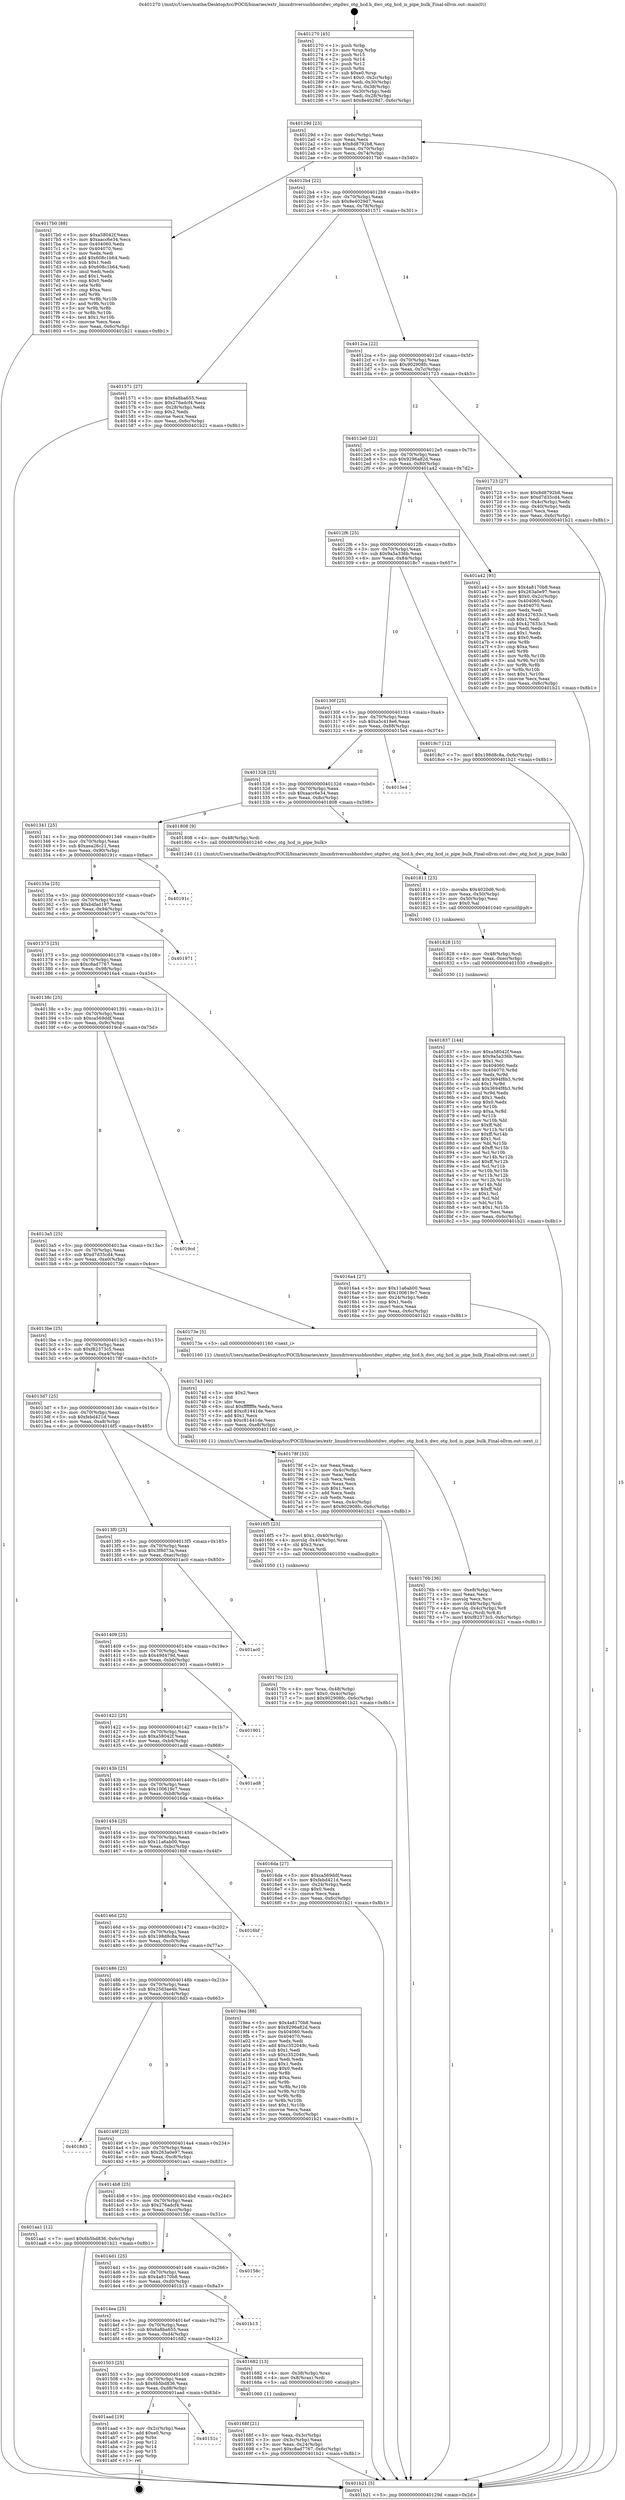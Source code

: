 digraph "0x401270" {
  label = "0x401270 (/mnt/c/Users/mathe/Desktop/tcc/POCII/binaries/extr_linuxdriversusbhostdwc_otgdwc_otg_hcd.h_dwc_otg_hcd_is_pipe_bulk_Final-ollvm.out::main(0))"
  labelloc = "t"
  node[shape=record]

  Entry [label="",width=0.3,height=0.3,shape=circle,fillcolor=black,style=filled]
  "0x40129d" [label="{
     0x40129d [23]\l
     | [instrs]\l
     &nbsp;&nbsp;0x40129d \<+3\>: mov -0x6c(%rbp),%eax\l
     &nbsp;&nbsp;0x4012a0 \<+2\>: mov %eax,%ecx\l
     &nbsp;&nbsp;0x4012a2 \<+6\>: sub $0x8d8792b8,%ecx\l
     &nbsp;&nbsp;0x4012a8 \<+3\>: mov %eax,-0x70(%rbp)\l
     &nbsp;&nbsp;0x4012ab \<+3\>: mov %ecx,-0x74(%rbp)\l
     &nbsp;&nbsp;0x4012ae \<+6\>: je 00000000004017b0 \<main+0x540\>\l
  }"]
  "0x4017b0" [label="{
     0x4017b0 [88]\l
     | [instrs]\l
     &nbsp;&nbsp;0x4017b0 \<+5\>: mov $0xa58042f,%eax\l
     &nbsp;&nbsp;0x4017b5 \<+5\>: mov $0xaacc6e34,%ecx\l
     &nbsp;&nbsp;0x4017ba \<+7\>: mov 0x404060,%edx\l
     &nbsp;&nbsp;0x4017c1 \<+7\>: mov 0x404070,%esi\l
     &nbsp;&nbsp;0x4017c8 \<+2\>: mov %edx,%edi\l
     &nbsp;&nbsp;0x4017ca \<+6\>: add $0x608c1b64,%edi\l
     &nbsp;&nbsp;0x4017d0 \<+3\>: sub $0x1,%edi\l
     &nbsp;&nbsp;0x4017d3 \<+6\>: sub $0x608c1b64,%edi\l
     &nbsp;&nbsp;0x4017d9 \<+3\>: imul %edi,%edx\l
     &nbsp;&nbsp;0x4017dc \<+3\>: and $0x1,%edx\l
     &nbsp;&nbsp;0x4017df \<+3\>: cmp $0x0,%edx\l
     &nbsp;&nbsp;0x4017e2 \<+4\>: sete %r8b\l
     &nbsp;&nbsp;0x4017e6 \<+3\>: cmp $0xa,%esi\l
     &nbsp;&nbsp;0x4017e9 \<+4\>: setl %r9b\l
     &nbsp;&nbsp;0x4017ed \<+3\>: mov %r8b,%r10b\l
     &nbsp;&nbsp;0x4017f0 \<+3\>: and %r9b,%r10b\l
     &nbsp;&nbsp;0x4017f3 \<+3\>: xor %r9b,%r8b\l
     &nbsp;&nbsp;0x4017f6 \<+3\>: or %r8b,%r10b\l
     &nbsp;&nbsp;0x4017f9 \<+4\>: test $0x1,%r10b\l
     &nbsp;&nbsp;0x4017fd \<+3\>: cmovne %ecx,%eax\l
     &nbsp;&nbsp;0x401800 \<+3\>: mov %eax,-0x6c(%rbp)\l
     &nbsp;&nbsp;0x401803 \<+5\>: jmp 0000000000401b21 \<main+0x8b1\>\l
  }"]
  "0x4012b4" [label="{
     0x4012b4 [22]\l
     | [instrs]\l
     &nbsp;&nbsp;0x4012b4 \<+5\>: jmp 00000000004012b9 \<main+0x49\>\l
     &nbsp;&nbsp;0x4012b9 \<+3\>: mov -0x70(%rbp),%eax\l
     &nbsp;&nbsp;0x4012bc \<+5\>: sub $0x8e4029d7,%eax\l
     &nbsp;&nbsp;0x4012c1 \<+3\>: mov %eax,-0x78(%rbp)\l
     &nbsp;&nbsp;0x4012c4 \<+6\>: je 0000000000401571 \<main+0x301\>\l
  }"]
  Exit [label="",width=0.3,height=0.3,shape=circle,fillcolor=black,style=filled,peripheries=2]
  "0x401571" [label="{
     0x401571 [27]\l
     | [instrs]\l
     &nbsp;&nbsp;0x401571 \<+5\>: mov $0x6a8ba655,%eax\l
     &nbsp;&nbsp;0x401576 \<+5\>: mov $0x276adcf4,%ecx\l
     &nbsp;&nbsp;0x40157b \<+3\>: mov -0x28(%rbp),%edx\l
     &nbsp;&nbsp;0x40157e \<+3\>: cmp $0x2,%edx\l
     &nbsp;&nbsp;0x401581 \<+3\>: cmovne %ecx,%eax\l
     &nbsp;&nbsp;0x401584 \<+3\>: mov %eax,-0x6c(%rbp)\l
     &nbsp;&nbsp;0x401587 \<+5\>: jmp 0000000000401b21 \<main+0x8b1\>\l
  }"]
  "0x4012ca" [label="{
     0x4012ca [22]\l
     | [instrs]\l
     &nbsp;&nbsp;0x4012ca \<+5\>: jmp 00000000004012cf \<main+0x5f\>\l
     &nbsp;&nbsp;0x4012cf \<+3\>: mov -0x70(%rbp),%eax\l
     &nbsp;&nbsp;0x4012d2 \<+5\>: sub $0x902908fc,%eax\l
     &nbsp;&nbsp;0x4012d7 \<+3\>: mov %eax,-0x7c(%rbp)\l
     &nbsp;&nbsp;0x4012da \<+6\>: je 0000000000401723 \<main+0x4b3\>\l
  }"]
  "0x401b21" [label="{
     0x401b21 [5]\l
     | [instrs]\l
     &nbsp;&nbsp;0x401b21 \<+5\>: jmp 000000000040129d \<main+0x2d\>\l
  }"]
  "0x401270" [label="{
     0x401270 [45]\l
     | [instrs]\l
     &nbsp;&nbsp;0x401270 \<+1\>: push %rbp\l
     &nbsp;&nbsp;0x401271 \<+3\>: mov %rsp,%rbp\l
     &nbsp;&nbsp;0x401274 \<+2\>: push %r15\l
     &nbsp;&nbsp;0x401276 \<+2\>: push %r14\l
     &nbsp;&nbsp;0x401278 \<+2\>: push %r12\l
     &nbsp;&nbsp;0x40127a \<+1\>: push %rbx\l
     &nbsp;&nbsp;0x40127b \<+7\>: sub $0xe0,%rsp\l
     &nbsp;&nbsp;0x401282 \<+7\>: movl $0x0,-0x2c(%rbp)\l
     &nbsp;&nbsp;0x401289 \<+3\>: mov %edi,-0x30(%rbp)\l
     &nbsp;&nbsp;0x40128c \<+4\>: mov %rsi,-0x38(%rbp)\l
     &nbsp;&nbsp;0x401290 \<+3\>: mov -0x30(%rbp),%edi\l
     &nbsp;&nbsp;0x401293 \<+3\>: mov %edi,-0x28(%rbp)\l
     &nbsp;&nbsp;0x401296 \<+7\>: movl $0x8e4029d7,-0x6c(%rbp)\l
  }"]
  "0x40151c" [label="{
     0x40151c\l
  }", style=dashed]
  "0x401723" [label="{
     0x401723 [27]\l
     | [instrs]\l
     &nbsp;&nbsp;0x401723 \<+5\>: mov $0x8d8792b8,%eax\l
     &nbsp;&nbsp;0x401728 \<+5\>: mov $0xd7d35cd4,%ecx\l
     &nbsp;&nbsp;0x40172d \<+3\>: mov -0x4c(%rbp),%edx\l
     &nbsp;&nbsp;0x401730 \<+3\>: cmp -0x40(%rbp),%edx\l
     &nbsp;&nbsp;0x401733 \<+3\>: cmovl %ecx,%eax\l
     &nbsp;&nbsp;0x401736 \<+3\>: mov %eax,-0x6c(%rbp)\l
     &nbsp;&nbsp;0x401739 \<+5\>: jmp 0000000000401b21 \<main+0x8b1\>\l
  }"]
  "0x4012e0" [label="{
     0x4012e0 [22]\l
     | [instrs]\l
     &nbsp;&nbsp;0x4012e0 \<+5\>: jmp 00000000004012e5 \<main+0x75\>\l
     &nbsp;&nbsp;0x4012e5 \<+3\>: mov -0x70(%rbp),%eax\l
     &nbsp;&nbsp;0x4012e8 \<+5\>: sub $0x9296a82d,%eax\l
     &nbsp;&nbsp;0x4012ed \<+3\>: mov %eax,-0x80(%rbp)\l
     &nbsp;&nbsp;0x4012f0 \<+6\>: je 0000000000401a42 \<main+0x7d2\>\l
  }"]
  "0x401aad" [label="{
     0x401aad [19]\l
     | [instrs]\l
     &nbsp;&nbsp;0x401aad \<+3\>: mov -0x2c(%rbp),%eax\l
     &nbsp;&nbsp;0x401ab0 \<+7\>: add $0xe0,%rsp\l
     &nbsp;&nbsp;0x401ab7 \<+1\>: pop %rbx\l
     &nbsp;&nbsp;0x401ab8 \<+2\>: pop %r12\l
     &nbsp;&nbsp;0x401aba \<+2\>: pop %r14\l
     &nbsp;&nbsp;0x401abc \<+2\>: pop %r15\l
     &nbsp;&nbsp;0x401abe \<+1\>: pop %rbp\l
     &nbsp;&nbsp;0x401abf \<+1\>: ret\l
  }"]
  "0x401a42" [label="{
     0x401a42 [95]\l
     | [instrs]\l
     &nbsp;&nbsp;0x401a42 \<+5\>: mov $0x4a8170b8,%eax\l
     &nbsp;&nbsp;0x401a47 \<+5\>: mov $0x263a0e97,%ecx\l
     &nbsp;&nbsp;0x401a4c \<+7\>: movl $0x0,-0x2c(%rbp)\l
     &nbsp;&nbsp;0x401a53 \<+7\>: mov 0x404060,%edx\l
     &nbsp;&nbsp;0x401a5a \<+7\>: mov 0x404070,%esi\l
     &nbsp;&nbsp;0x401a61 \<+2\>: mov %edx,%edi\l
     &nbsp;&nbsp;0x401a63 \<+6\>: add $0x427633c3,%edi\l
     &nbsp;&nbsp;0x401a69 \<+3\>: sub $0x1,%edi\l
     &nbsp;&nbsp;0x401a6c \<+6\>: sub $0x427633c3,%edi\l
     &nbsp;&nbsp;0x401a72 \<+3\>: imul %edi,%edx\l
     &nbsp;&nbsp;0x401a75 \<+3\>: and $0x1,%edx\l
     &nbsp;&nbsp;0x401a78 \<+3\>: cmp $0x0,%edx\l
     &nbsp;&nbsp;0x401a7b \<+4\>: sete %r8b\l
     &nbsp;&nbsp;0x401a7f \<+3\>: cmp $0xa,%esi\l
     &nbsp;&nbsp;0x401a82 \<+4\>: setl %r9b\l
     &nbsp;&nbsp;0x401a86 \<+3\>: mov %r8b,%r10b\l
     &nbsp;&nbsp;0x401a89 \<+3\>: and %r9b,%r10b\l
     &nbsp;&nbsp;0x401a8c \<+3\>: xor %r9b,%r8b\l
     &nbsp;&nbsp;0x401a8f \<+3\>: or %r8b,%r10b\l
     &nbsp;&nbsp;0x401a92 \<+4\>: test $0x1,%r10b\l
     &nbsp;&nbsp;0x401a96 \<+3\>: cmovne %ecx,%eax\l
     &nbsp;&nbsp;0x401a99 \<+3\>: mov %eax,-0x6c(%rbp)\l
     &nbsp;&nbsp;0x401a9c \<+5\>: jmp 0000000000401b21 \<main+0x8b1\>\l
  }"]
  "0x4012f6" [label="{
     0x4012f6 [25]\l
     | [instrs]\l
     &nbsp;&nbsp;0x4012f6 \<+5\>: jmp 00000000004012fb \<main+0x8b\>\l
     &nbsp;&nbsp;0x4012fb \<+3\>: mov -0x70(%rbp),%eax\l
     &nbsp;&nbsp;0x4012fe \<+5\>: sub $0x9a5a336b,%eax\l
     &nbsp;&nbsp;0x401303 \<+6\>: mov %eax,-0x84(%rbp)\l
     &nbsp;&nbsp;0x401309 \<+6\>: je 00000000004018c7 \<main+0x657\>\l
  }"]
  "0x401837" [label="{
     0x401837 [144]\l
     | [instrs]\l
     &nbsp;&nbsp;0x401837 \<+5\>: mov $0xa58042f,%eax\l
     &nbsp;&nbsp;0x40183c \<+5\>: mov $0x9a5a336b,%esi\l
     &nbsp;&nbsp;0x401841 \<+2\>: mov $0x1,%cl\l
     &nbsp;&nbsp;0x401843 \<+7\>: mov 0x404060,%edx\l
     &nbsp;&nbsp;0x40184a \<+8\>: mov 0x404070,%r8d\l
     &nbsp;&nbsp;0x401852 \<+3\>: mov %edx,%r9d\l
     &nbsp;&nbsp;0x401855 \<+7\>: add $0x3694f8b3,%r9d\l
     &nbsp;&nbsp;0x40185c \<+4\>: sub $0x1,%r9d\l
     &nbsp;&nbsp;0x401860 \<+7\>: sub $0x3694f8b3,%r9d\l
     &nbsp;&nbsp;0x401867 \<+4\>: imul %r9d,%edx\l
     &nbsp;&nbsp;0x40186b \<+3\>: and $0x1,%edx\l
     &nbsp;&nbsp;0x40186e \<+3\>: cmp $0x0,%edx\l
     &nbsp;&nbsp;0x401871 \<+4\>: sete %r10b\l
     &nbsp;&nbsp;0x401875 \<+4\>: cmp $0xa,%r8d\l
     &nbsp;&nbsp;0x401879 \<+4\>: setl %r11b\l
     &nbsp;&nbsp;0x40187d \<+3\>: mov %r10b,%bl\l
     &nbsp;&nbsp;0x401880 \<+3\>: xor $0xff,%bl\l
     &nbsp;&nbsp;0x401883 \<+3\>: mov %r11b,%r14b\l
     &nbsp;&nbsp;0x401886 \<+4\>: xor $0xff,%r14b\l
     &nbsp;&nbsp;0x40188a \<+3\>: xor $0x1,%cl\l
     &nbsp;&nbsp;0x40188d \<+3\>: mov %bl,%r15b\l
     &nbsp;&nbsp;0x401890 \<+4\>: and $0xff,%r15b\l
     &nbsp;&nbsp;0x401894 \<+3\>: and %cl,%r10b\l
     &nbsp;&nbsp;0x401897 \<+3\>: mov %r14b,%r12b\l
     &nbsp;&nbsp;0x40189a \<+4\>: and $0xff,%r12b\l
     &nbsp;&nbsp;0x40189e \<+3\>: and %cl,%r11b\l
     &nbsp;&nbsp;0x4018a1 \<+3\>: or %r10b,%r15b\l
     &nbsp;&nbsp;0x4018a4 \<+3\>: or %r11b,%r12b\l
     &nbsp;&nbsp;0x4018a7 \<+3\>: xor %r12b,%r15b\l
     &nbsp;&nbsp;0x4018aa \<+3\>: or %r14b,%bl\l
     &nbsp;&nbsp;0x4018ad \<+3\>: xor $0xff,%bl\l
     &nbsp;&nbsp;0x4018b0 \<+3\>: or $0x1,%cl\l
     &nbsp;&nbsp;0x4018b3 \<+2\>: and %cl,%bl\l
     &nbsp;&nbsp;0x4018b5 \<+3\>: or %bl,%r15b\l
     &nbsp;&nbsp;0x4018b8 \<+4\>: test $0x1,%r15b\l
     &nbsp;&nbsp;0x4018bc \<+3\>: cmovne %esi,%eax\l
     &nbsp;&nbsp;0x4018bf \<+3\>: mov %eax,-0x6c(%rbp)\l
     &nbsp;&nbsp;0x4018c2 \<+5\>: jmp 0000000000401b21 \<main+0x8b1\>\l
  }"]
  "0x4018c7" [label="{
     0x4018c7 [12]\l
     | [instrs]\l
     &nbsp;&nbsp;0x4018c7 \<+7\>: movl $0x198d8c8a,-0x6c(%rbp)\l
     &nbsp;&nbsp;0x4018ce \<+5\>: jmp 0000000000401b21 \<main+0x8b1\>\l
  }"]
  "0x40130f" [label="{
     0x40130f [25]\l
     | [instrs]\l
     &nbsp;&nbsp;0x40130f \<+5\>: jmp 0000000000401314 \<main+0xa4\>\l
     &nbsp;&nbsp;0x401314 \<+3\>: mov -0x70(%rbp),%eax\l
     &nbsp;&nbsp;0x401317 \<+5\>: sub $0xa5c418e6,%eax\l
     &nbsp;&nbsp;0x40131c \<+6\>: mov %eax,-0x88(%rbp)\l
     &nbsp;&nbsp;0x401322 \<+6\>: je 00000000004015e4 \<main+0x374\>\l
  }"]
  "0x401828" [label="{
     0x401828 [15]\l
     | [instrs]\l
     &nbsp;&nbsp;0x401828 \<+4\>: mov -0x48(%rbp),%rdi\l
     &nbsp;&nbsp;0x40182c \<+6\>: mov %eax,-0xec(%rbp)\l
     &nbsp;&nbsp;0x401832 \<+5\>: call 0000000000401030 \<free@plt\>\l
     | [calls]\l
     &nbsp;&nbsp;0x401030 \{1\} (unknown)\l
  }"]
  "0x4015e4" [label="{
     0x4015e4\l
  }", style=dashed]
  "0x401328" [label="{
     0x401328 [25]\l
     | [instrs]\l
     &nbsp;&nbsp;0x401328 \<+5\>: jmp 000000000040132d \<main+0xbd\>\l
     &nbsp;&nbsp;0x40132d \<+3\>: mov -0x70(%rbp),%eax\l
     &nbsp;&nbsp;0x401330 \<+5\>: sub $0xaacc6e34,%eax\l
     &nbsp;&nbsp;0x401335 \<+6\>: mov %eax,-0x8c(%rbp)\l
     &nbsp;&nbsp;0x40133b \<+6\>: je 0000000000401808 \<main+0x598\>\l
  }"]
  "0x401811" [label="{
     0x401811 [23]\l
     | [instrs]\l
     &nbsp;&nbsp;0x401811 \<+10\>: movabs $0x4020d6,%rdi\l
     &nbsp;&nbsp;0x40181b \<+3\>: mov %eax,-0x50(%rbp)\l
     &nbsp;&nbsp;0x40181e \<+3\>: mov -0x50(%rbp),%esi\l
     &nbsp;&nbsp;0x401821 \<+2\>: mov $0x0,%al\l
     &nbsp;&nbsp;0x401823 \<+5\>: call 0000000000401040 \<printf@plt\>\l
     | [calls]\l
     &nbsp;&nbsp;0x401040 \{1\} (unknown)\l
  }"]
  "0x401808" [label="{
     0x401808 [9]\l
     | [instrs]\l
     &nbsp;&nbsp;0x401808 \<+4\>: mov -0x48(%rbp),%rdi\l
     &nbsp;&nbsp;0x40180c \<+5\>: call 0000000000401240 \<dwc_otg_hcd_is_pipe_bulk\>\l
     | [calls]\l
     &nbsp;&nbsp;0x401240 \{1\} (/mnt/c/Users/mathe/Desktop/tcc/POCII/binaries/extr_linuxdriversusbhostdwc_otgdwc_otg_hcd.h_dwc_otg_hcd_is_pipe_bulk_Final-ollvm.out::dwc_otg_hcd_is_pipe_bulk)\l
  }"]
  "0x401341" [label="{
     0x401341 [25]\l
     | [instrs]\l
     &nbsp;&nbsp;0x401341 \<+5\>: jmp 0000000000401346 \<main+0xd6\>\l
     &nbsp;&nbsp;0x401346 \<+3\>: mov -0x70(%rbp),%eax\l
     &nbsp;&nbsp;0x401349 \<+5\>: sub $0xaea26c21,%eax\l
     &nbsp;&nbsp;0x40134e \<+6\>: mov %eax,-0x90(%rbp)\l
     &nbsp;&nbsp;0x401354 \<+6\>: je 000000000040191c \<main+0x6ac\>\l
  }"]
  "0x40176b" [label="{
     0x40176b [36]\l
     | [instrs]\l
     &nbsp;&nbsp;0x40176b \<+6\>: mov -0xe8(%rbp),%ecx\l
     &nbsp;&nbsp;0x401771 \<+3\>: imul %eax,%ecx\l
     &nbsp;&nbsp;0x401774 \<+3\>: movslq %ecx,%rsi\l
     &nbsp;&nbsp;0x401777 \<+4\>: mov -0x48(%rbp),%rdi\l
     &nbsp;&nbsp;0x40177b \<+4\>: movslq -0x4c(%rbp),%r8\l
     &nbsp;&nbsp;0x40177f \<+4\>: mov %rsi,(%rdi,%r8,8)\l
     &nbsp;&nbsp;0x401783 \<+7\>: movl $0xf82373c5,-0x6c(%rbp)\l
     &nbsp;&nbsp;0x40178a \<+5\>: jmp 0000000000401b21 \<main+0x8b1\>\l
  }"]
  "0x40191c" [label="{
     0x40191c\l
  }", style=dashed]
  "0x40135a" [label="{
     0x40135a [25]\l
     | [instrs]\l
     &nbsp;&nbsp;0x40135a \<+5\>: jmp 000000000040135f \<main+0xef\>\l
     &nbsp;&nbsp;0x40135f \<+3\>: mov -0x70(%rbp),%eax\l
     &nbsp;&nbsp;0x401362 \<+5\>: sub $0xb4fad197,%eax\l
     &nbsp;&nbsp;0x401367 \<+6\>: mov %eax,-0x94(%rbp)\l
     &nbsp;&nbsp;0x40136d \<+6\>: je 0000000000401971 \<main+0x701\>\l
  }"]
  "0x401743" [label="{
     0x401743 [40]\l
     | [instrs]\l
     &nbsp;&nbsp;0x401743 \<+5\>: mov $0x2,%ecx\l
     &nbsp;&nbsp;0x401748 \<+1\>: cltd\l
     &nbsp;&nbsp;0x401749 \<+2\>: idiv %ecx\l
     &nbsp;&nbsp;0x40174b \<+6\>: imul $0xfffffffe,%edx,%ecx\l
     &nbsp;&nbsp;0x401751 \<+6\>: add $0xc81441de,%ecx\l
     &nbsp;&nbsp;0x401757 \<+3\>: add $0x1,%ecx\l
     &nbsp;&nbsp;0x40175a \<+6\>: sub $0xc81441de,%ecx\l
     &nbsp;&nbsp;0x401760 \<+6\>: mov %ecx,-0xe8(%rbp)\l
     &nbsp;&nbsp;0x401766 \<+5\>: call 0000000000401160 \<next_i\>\l
     | [calls]\l
     &nbsp;&nbsp;0x401160 \{1\} (/mnt/c/Users/mathe/Desktop/tcc/POCII/binaries/extr_linuxdriversusbhostdwc_otgdwc_otg_hcd.h_dwc_otg_hcd_is_pipe_bulk_Final-ollvm.out::next_i)\l
  }"]
  "0x401971" [label="{
     0x401971\l
  }", style=dashed]
  "0x401373" [label="{
     0x401373 [25]\l
     | [instrs]\l
     &nbsp;&nbsp;0x401373 \<+5\>: jmp 0000000000401378 \<main+0x108\>\l
     &nbsp;&nbsp;0x401378 \<+3\>: mov -0x70(%rbp),%eax\l
     &nbsp;&nbsp;0x40137b \<+5\>: sub $0xc8ad7767,%eax\l
     &nbsp;&nbsp;0x401380 \<+6\>: mov %eax,-0x98(%rbp)\l
     &nbsp;&nbsp;0x401386 \<+6\>: je 00000000004016a4 \<main+0x434\>\l
  }"]
  "0x40170c" [label="{
     0x40170c [23]\l
     | [instrs]\l
     &nbsp;&nbsp;0x40170c \<+4\>: mov %rax,-0x48(%rbp)\l
     &nbsp;&nbsp;0x401710 \<+7\>: movl $0x0,-0x4c(%rbp)\l
     &nbsp;&nbsp;0x401717 \<+7\>: movl $0x902908fc,-0x6c(%rbp)\l
     &nbsp;&nbsp;0x40171e \<+5\>: jmp 0000000000401b21 \<main+0x8b1\>\l
  }"]
  "0x4016a4" [label="{
     0x4016a4 [27]\l
     | [instrs]\l
     &nbsp;&nbsp;0x4016a4 \<+5\>: mov $0x11a6ab00,%eax\l
     &nbsp;&nbsp;0x4016a9 \<+5\>: mov $0x100619c7,%ecx\l
     &nbsp;&nbsp;0x4016ae \<+3\>: mov -0x24(%rbp),%edx\l
     &nbsp;&nbsp;0x4016b1 \<+3\>: cmp $0x1,%edx\l
     &nbsp;&nbsp;0x4016b4 \<+3\>: cmovl %ecx,%eax\l
     &nbsp;&nbsp;0x4016b7 \<+3\>: mov %eax,-0x6c(%rbp)\l
     &nbsp;&nbsp;0x4016ba \<+5\>: jmp 0000000000401b21 \<main+0x8b1\>\l
  }"]
  "0x40138c" [label="{
     0x40138c [25]\l
     | [instrs]\l
     &nbsp;&nbsp;0x40138c \<+5\>: jmp 0000000000401391 \<main+0x121\>\l
     &nbsp;&nbsp;0x401391 \<+3\>: mov -0x70(%rbp),%eax\l
     &nbsp;&nbsp;0x401394 \<+5\>: sub $0xca569ddf,%eax\l
     &nbsp;&nbsp;0x401399 \<+6\>: mov %eax,-0x9c(%rbp)\l
     &nbsp;&nbsp;0x40139f \<+6\>: je 00000000004019cd \<main+0x75d\>\l
  }"]
  "0x40168f" [label="{
     0x40168f [21]\l
     | [instrs]\l
     &nbsp;&nbsp;0x40168f \<+3\>: mov %eax,-0x3c(%rbp)\l
     &nbsp;&nbsp;0x401692 \<+3\>: mov -0x3c(%rbp),%eax\l
     &nbsp;&nbsp;0x401695 \<+3\>: mov %eax,-0x24(%rbp)\l
     &nbsp;&nbsp;0x401698 \<+7\>: movl $0xc8ad7767,-0x6c(%rbp)\l
     &nbsp;&nbsp;0x40169f \<+5\>: jmp 0000000000401b21 \<main+0x8b1\>\l
  }"]
  "0x4019cd" [label="{
     0x4019cd\l
  }", style=dashed]
  "0x4013a5" [label="{
     0x4013a5 [25]\l
     | [instrs]\l
     &nbsp;&nbsp;0x4013a5 \<+5\>: jmp 00000000004013aa \<main+0x13a\>\l
     &nbsp;&nbsp;0x4013aa \<+3\>: mov -0x70(%rbp),%eax\l
     &nbsp;&nbsp;0x4013ad \<+5\>: sub $0xd7d35cd4,%eax\l
     &nbsp;&nbsp;0x4013b2 \<+6\>: mov %eax,-0xa0(%rbp)\l
     &nbsp;&nbsp;0x4013b8 \<+6\>: je 000000000040173e \<main+0x4ce\>\l
  }"]
  "0x401503" [label="{
     0x401503 [25]\l
     | [instrs]\l
     &nbsp;&nbsp;0x401503 \<+5\>: jmp 0000000000401508 \<main+0x298\>\l
     &nbsp;&nbsp;0x401508 \<+3\>: mov -0x70(%rbp),%eax\l
     &nbsp;&nbsp;0x40150b \<+5\>: sub $0x6b5bd836,%eax\l
     &nbsp;&nbsp;0x401510 \<+6\>: mov %eax,-0xd8(%rbp)\l
     &nbsp;&nbsp;0x401516 \<+6\>: je 0000000000401aad \<main+0x83d\>\l
  }"]
  "0x40173e" [label="{
     0x40173e [5]\l
     | [instrs]\l
     &nbsp;&nbsp;0x40173e \<+5\>: call 0000000000401160 \<next_i\>\l
     | [calls]\l
     &nbsp;&nbsp;0x401160 \{1\} (/mnt/c/Users/mathe/Desktop/tcc/POCII/binaries/extr_linuxdriversusbhostdwc_otgdwc_otg_hcd.h_dwc_otg_hcd_is_pipe_bulk_Final-ollvm.out::next_i)\l
  }"]
  "0x4013be" [label="{
     0x4013be [25]\l
     | [instrs]\l
     &nbsp;&nbsp;0x4013be \<+5\>: jmp 00000000004013c3 \<main+0x153\>\l
     &nbsp;&nbsp;0x4013c3 \<+3\>: mov -0x70(%rbp),%eax\l
     &nbsp;&nbsp;0x4013c6 \<+5\>: sub $0xf82373c5,%eax\l
     &nbsp;&nbsp;0x4013cb \<+6\>: mov %eax,-0xa4(%rbp)\l
     &nbsp;&nbsp;0x4013d1 \<+6\>: je 000000000040178f \<main+0x51f\>\l
  }"]
  "0x401682" [label="{
     0x401682 [13]\l
     | [instrs]\l
     &nbsp;&nbsp;0x401682 \<+4\>: mov -0x38(%rbp),%rax\l
     &nbsp;&nbsp;0x401686 \<+4\>: mov 0x8(%rax),%rdi\l
     &nbsp;&nbsp;0x40168a \<+5\>: call 0000000000401060 \<atoi@plt\>\l
     | [calls]\l
     &nbsp;&nbsp;0x401060 \{1\} (unknown)\l
  }"]
  "0x40178f" [label="{
     0x40178f [33]\l
     | [instrs]\l
     &nbsp;&nbsp;0x40178f \<+2\>: xor %eax,%eax\l
     &nbsp;&nbsp;0x401791 \<+3\>: mov -0x4c(%rbp),%ecx\l
     &nbsp;&nbsp;0x401794 \<+2\>: mov %eax,%edx\l
     &nbsp;&nbsp;0x401796 \<+2\>: sub %ecx,%edx\l
     &nbsp;&nbsp;0x401798 \<+2\>: mov %eax,%ecx\l
     &nbsp;&nbsp;0x40179a \<+3\>: sub $0x1,%ecx\l
     &nbsp;&nbsp;0x40179d \<+2\>: add %ecx,%edx\l
     &nbsp;&nbsp;0x40179f \<+2\>: sub %edx,%eax\l
     &nbsp;&nbsp;0x4017a1 \<+3\>: mov %eax,-0x4c(%rbp)\l
     &nbsp;&nbsp;0x4017a4 \<+7\>: movl $0x902908fc,-0x6c(%rbp)\l
     &nbsp;&nbsp;0x4017ab \<+5\>: jmp 0000000000401b21 \<main+0x8b1\>\l
  }"]
  "0x4013d7" [label="{
     0x4013d7 [25]\l
     | [instrs]\l
     &nbsp;&nbsp;0x4013d7 \<+5\>: jmp 00000000004013dc \<main+0x16c\>\l
     &nbsp;&nbsp;0x4013dc \<+3\>: mov -0x70(%rbp),%eax\l
     &nbsp;&nbsp;0x4013df \<+5\>: sub $0xfebd421d,%eax\l
     &nbsp;&nbsp;0x4013e4 \<+6\>: mov %eax,-0xa8(%rbp)\l
     &nbsp;&nbsp;0x4013ea \<+6\>: je 00000000004016f5 \<main+0x485\>\l
  }"]
  "0x4014ea" [label="{
     0x4014ea [25]\l
     | [instrs]\l
     &nbsp;&nbsp;0x4014ea \<+5\>: jmp 00000000004014ef \<main+0x27f\>\l
     &nbsp;&nbsp;0x4014ef \<+3\>: mov -0x70(%rbp),%eax\l
     &nbsp;&nbsp;0x4014f2 \<+5\>: sub $0x6a8ba655,%eax\l
     &nbsp;&nbsp;0x4014f7 \<+6\>: mov %eax,-0xd4(%rbp)\l
     &nbsp;&nbsp;0x4014fd \<+6\>: je 0000000000401682 \<main+0x412\>\l
  }"]
  "0x4016f5" [label="{
     0x4016f5 [23]\l
     | [instrs]\l
     &nbsp;&nbsp;0x4016f5 \<+7\>: movl $0x1,-0x40(%rbp)\l
     &nbsp;&nbsp;0x4016fc \<+4\>: movslq -0x40(%rbp),%rax\l
     &nbsp;&nbsp;0x401700 \<+4\>: shl $0x3,%rax\l
     &nbsp;&nbsp;0x401704 \<+3\>: mov %rax,%rdi\l
     &nbsp;&nbsp;0x401707 \<+5\>: call 0000000000401050 \<malloc@plt\>\l
     | [calls]\l
     &nbsp;&nbsp;0x401050 \{1\} (unknown)\l
  }"]
  "0x4013f0" [label="{
     0x4013f0 [25]\l
     | [instrs]\l
     &nbsp;&nbsp;0x4013f0 \<+5\>: jmp 00000000004013f5 \<main+0x185\>\l
     &nbsp;&nbsp;0x4013f5 \<+3\>: mov -0x70(%rbp),%eax\l
     &nbsp;&nbsp;0x4013f8 \<+5\>: sub $0x3f8d73a,%eax\l
     &nbsp;&nbsp;0x4013fd \<+6\>: mov %eax,-0xac(%rbp)\l
     &nbsp;&nbsp;0x401403 \<+6\>: je 0000000000401ac0 \<main+0x850\>\l
  }"]
  "0x401b13" [label="{
     0x401b13\l
  }", style=dashed]
  "0x401ac0" [label="{
     0x401ac0\l
  }", style=dashed]
  "0x401409" [label="{
     0x401409 [25]\l
     | [instrs]\l
     &nbsp;&nbsp;0x401409 \<+5\>: jmp 000000000040140e \<main+0x19e\>\l
     &nbsp;&nbsp;0x40140e \<+3\>: mov -0x70(%rbp),%eax\l
     &nbsp;&nbsp;0x401411 \<+5\>: sub $0x49d479d,%eax\l
     &nbsp;&nbsp;0x401416 \<+6\>: mov %eax,-0xb0(%rbp)\l
     &nbsp;&nbsp;0x40141c \<+6\>: je 0000000000401901 \<main+0x691\>\l
  }"]
  "0x4014d1" [label="{
     0x4014d1 [25]\l
     | [instrs]\l
     &nbsp;&nbsp;0x4014d1 \<+5\>: jmp 00000000004014d6 \<main+0x266\>\l
     &nbsp;&nbsp;0x4014d6 \<+3\>: mov -0x70(%rbp),%eax\l
     &nbsp;&nbsp;0x4014d9 \<+5\>: sub $0x4a8170b8,%eax\l
     &nbsp;&nbsp;0x4014de \<+6\>: mov %eax,-0xd0(%rbp)\l
     &nbsp;&nbsp;0x4014e4 \<+6\>: je 0000000000401b13 \<main+0x8a3\>\l
  }"]
  "0x401901" [label="{
     0x401901\l
  }", style=dashed]
  "0x401422" [label="{
     0x401422 [25]\l
     | [instrs]\l
     &nbsp;&nbsp;0x401422 \<+5\>: jmp 0000000000401427 \<main+0x1b7\>\l
     &nbsp;&nbsp;0x401427 \<+3\>: mov -0x70(%rbp),%eax\l
     &nbsp;&nbsp;0x40142a \<+5\>: sub $0xa58042f,%eax\l
     &nbsp;&nbsp;0x40142f \<+6\>: mov %eax,-0xb4(%rbp)\l
     &nbsp;&nbsp;0x401435 \<+6\>: je 0000000000401ad8 \<main+0x868\>\l
  }"]
  "0x40158c" [label="{
     0x40158c\l
  }", style=dashed]
  "0x401ad8" [label="{
     0x401ad8\l
  }", style=dashed]
  "0x40143b" [label="{
     0x40143b [25]\l
     | [instrs]\l
     &nbsp;&nbsp;0x40143b \<+5\>: jmp 0000000000401440 \<main+0x1d0\>\l
     &nbsp;&nbsp;0x401440 \<+3\>: mov -0x70(%rbp),%eax\l
     &nbsp;&nbsp;0x401443 \<+5\>: sub $0x100619c7,%eax\l
     &nbsp;&nbsp;0x401448 \<+6\>: mov %eax,-0xb8(%rbp)\l
     &nbsp;&nbsp;0x40144e \<+6\>: je 00000000004016da \<main+0x46a\>\l
  }"]
  "0x4014b8" [label="{
     0x4014b8 [25]\l
     | [instrs]\l
     &nbsp;&nbsp;0x4014b8 \<+5\>: jmp 00000000004014bd \<main+0x24d\>\l
     &nbsp;&nbsp;0x4014bd \<+3\>: mov -0x70(%rbp),%eax\l
     &nbsp;&nbsp;0x4014c0 \<+5\>: sub $0x276adcf4,%eax\l
     &nbsp;&nbsp;0x4014c5 \<+6\>: mov %eax,-0xcc(%rbp)\l
     &nbsp;&nbsp;0x4014cb \<+6\>: je 000000000040158c \<main+0x31c\>\l
  }"]
  "0x4016da" [label="{
     0x4016da [27]\l
     | [instrs]\l
     &nbsp;&nbsp;0x4016da \<+5\>: mov $0xca569ddf,%eax\l
     &nbsp;&nbsp;0x4016df \<+5\>: mov $0xfebd421d,%ecx\l
     &nbsp;&nbsp;0x4016e4 \<+3\>: mov -0x24(%rbp),%edx\l
     &nbsp;&nbsp;0x4016e7 \<+3\>: cmp $0x0,%edx\l
     &nbsp;&nbsp;0x4016ea \<+3\>: cmove %ecx,%eax\l
     &nbsp;&nbsp;0x4016ed \<+3\>: mov %eax,-0x6c(%rbp)\l
     &nbsp;&nbsp;0x4016f0 \<+5\>: jmp 0000000000401b21 \<main+0x8b1\>\l
  }"]
  "0x401454" [label="{
     0x401454 [25]\l
     | [instrs]\l
     &nbsp;&nbsp;0x401454 \<+5\>: jmp 0000000000401459 \<main+0x1e9\>\l
     &nbsp;&nbsp;0x401459 \<+3\>: mov -0x70(%rbp),%eax\l
     &nbsp;&nbsp;0x40145c \<+5\>: sub $0x11a6ab00,%eax\l
     &nbsp;&nbsp;0x401461 \<+6\>: mov %eax,-0xbc(%rbp)\l
     &nbsp;&nbsp;0x401467 \<+6\>: je 00000000004016bf \<main+0x44f\>\l
  }"]
  "0x401aa1" [label="{
     0x401aa1 [12]\l
     | [instrs]\l
     &nbsp;&nbsp;0x401aa1 \<+7\>: movl $0x6b5bd836,-0x6c(%rbp)\l
     &nbsp;&nbsp;0x401aa8 \<+5\>: jmp 0000000000401b21 \<main+0x8b1\>\l
  }"]
  "0x4016bf" [label="{
     0x4016bf\l
  }", style=dashed]
  "0x40146d" [label="{
     0x40146d [25]\l
     | [instrs]\l
     &nbsp;&nbsp;0x40146d \<+5\>: jmp 0000000000401472 \<main+0x202\>\l
     &nbsp;&nbsp;0x401472 \<+3\>: mov -0x70(%rbp),%eax\l
     &nbsp;&nbsp;0x401475 \<+5\>: sub $0x198d8c8a,%eax\l
     &nbsp;&nbsp;0x40147a \<+6\>: mov %eax,-0xc0(%rbp)\l
     &nbsp;&nbsp;0x401480 \<+6\>: je 00000000004019ea \<main+0x77a\>\l
  }"]
  "0x40149f" [label="{
     0x40149f [25]\l
     | [instrs]\l
     &nbsp;&nbsp;0x40149f \<+5\>: jmp 00000000004014a4 \<main+0x234\>\l
     &nbsp;&nbsp;0x4014a4 \<+3\>: mov -0x70(%rbp),%eax\l
     &nbsp;&nbsp;0x4014a7 \<+5\>: sub $0x263a0e97,%eax\l
     &nbsp;&nbsp;0x4014ac \<+6\>: mov %eax,-0xc8(%rbp)\l
     &nbsp;&nbsp;0x4014b2 \<+6\>: je 0000000000401aa1 \<main+0x831\>\l
  }"]
  "0x4019ea" [label="{
     0x4019ea [88]\l
     | [instrs]\l
     &nbsp;&nbsp;0x4019ea \<+5\>: mov $0x4a8170b8,%eax\l
     &nbsp;&nbsp;0x4019ef \<+5\>: mov $0x9296a82d,%ecx\l
     &nbsp;&nbsp;0x4019f4 \<+7\>: mov 0x404060,%edx\l
     &nbsp;&nbsp;0x4019fb \<+7\>: mov 0x404070,%esi\l
     &nbsp;&nbsp;0x401a02 \<+2\>: mov %edx,%edi\l
     &nbsp;&nbsp;0x401a04 \<+6\>: add $0xc352049c,%edi\l
     &nbsp;&nbsp;0x401a0a \<+3\>: sub $0x1,%edi\l
     &nbsp;&nbsp;0x401a0d \<+6\>: sub $0xc352049c,%edi\l
     &nbsp;&nbsp;0x401a13 \<+3\>: imul %edi,%edx\l
     &nbsp;&nbsp;0x401a16 \<+3\>: and $0x1,%edx\l
     &nbsp;&nbsp;0x401a19 \<+3\>: cmp $0x0,%edx\l
     &nbsp;&nbsp;0x401a1c \<+4\>: sete %r8b\l
     &nbsp;&nbsp;0x401a20 \<+3\>: cmp $0xa,%esi\l
     &nbsp;&nbsp;0x401a23 \<+4\>: setl %r9b\l
     &nbsp;&nbsp;0x401a27 \<+3\>: mov %r8b,%r10b\l
     &nbsp;&nbsp;0x401a2a \<+3\>: and %r9b,%r10b\l
     &nbsp;&nbsp;0x401a2d \<+3\>: xor %r9b,%r8b\l
     &nbsp;&nbsp;0x401a30 \<+3\>: or %r8b,%r10b\l
     &nbsp;&nbsp;0x401a33 \<+4\>: test $0x1,%r10b\l
     &nbsp;&nbsp;0x401a37 \<+3\>: cmovne %ecx,%eax\l
     &nbsp;&nbsp;0x401a3a \<+3\>: mov %eax,-0x6c(%rbp)\l
     &nbsp;&nbsp;0x401a3d \<+5\>: jmp 0000000000401b21 \<main+0x8b1\>\l
  }"]
  "0x401486" [label="{
     0x401486 [25]\l
     | [instrs]\l
     &nbsp;&nbsp;0x401486 \<+5\>: jmp 000000000040148b \<main+0x21b\>\l
     &nbsp;&nbsp;0x40148b \<+3\>: mov -0x70(%rbp),%eax\l
     &nbsp;&nbsp;0x40148e \<+5\>: sub $0x25d3ae4b,%eax\l
     &nbsp;&nbsp;0x401493 \<+6\>: mov %eax,-0xc4(%rbp)\l
     &nbsp;&nbsp;0x401499 \<+6\>: je 00000000004018d3 \<main+0x663\>\l
  }"]
  "0x4018d3" [label="{
     0x4018d3\l
  }", style=dashed]
  Entry -> "0x401270" [label=" 1"]
  "0x40129d" -> "0x4017b0" [label=" 1"]
  "0x40129d" -> "0x4012b4" [label=" 15"]
  "0x401aad" -> Exit [label=" 1"]
  "0x4012b4" -> "0x401571" [label=" 1"]
  "0x4012b4" -> "0x4012ca" [label=" 14"]
  "0x401571" -> "0x401b21" [label=" 1"]
  "0x401270" -> "0x40129d" [label=" 1"]
  "0x401b21" -> "0x40129d" [label=" 15"]
  "0x401503" -> "0x40151c" [label=" 0"]
  "0x4012ca" -> "0x401723" [label=" 2"]
  "0x4012ca" -> "0x4012e0" [label=" 12"]
  "0x401503" -> "0x401aad" [label=" 1"]
  "0x4012e0" -> "0x401a42" [label=" 1"]
  "0x4012e0" -> "0x4012f6" [label=" 11"]
  "0x401aa1" -> "0x401b21" [label=" 1"]
  "0x4012f6" -> "0x4018c7" [label=" 1"]
  "0x4012f6" -> "0x40130f" [label=" 10"]
  "0x401a42" -> "0x401b21" [label=" 1"]
  "0x40130f" -> "0x4015e4" [label=" 0"]
  "0x40130f" -> "0x401328" [label=" 10"]
  "0x4019ea" -> "0x401b21" [label=" 1"]
  "0x401328" -> "0x401808" [label=" 1"]
  "0x401328" -> "0x401341" [label=" 9"]
  "0x4018c7" -> "0x401b21" [label=" 1"]
  "0x401341" -> "0x40191c" [label=" 0"]
  "0x401341" -> "0x40135a" [label=" 9"]
  "0x401837" -> "0x401b21" [label=" 1"]
  "0x40135a" -> "0x401971" [label=" 0"]
  "0x40135a" -> "0x401373" [label=" 9"]
  "0x401828" -> "0x401837" [label=" 1"]
  "0x401373" -> "0x4016a4" [label=" 1"]
  "0x401373" -> "0x40138c" [label=" 8"]
  "0x401811" -> "0x401828" [label=" 1"]
  "0x40138c" -> "0x4019cd" [label=" 0"]
  "0x40138c" -> "0x4013a5" [label=" 8"]
  "0x401808" -> "0x401811" [label=" 1"]
  "0x4013a5" -> "0x40173e" [label=" 1"]
  "0x4013a5" -> "0x4013be" [label=" 7"]
  "0x4017b0" -> "0x401b21" [label=" 1"]
  "0x4013be" -> "0x40178f" [label=" 1"]
  "0x4013be" -> "0x4013d7" [label=" 6"]
  "0x40178f" -> "0x401b21" [label=" 1"]
  "0x4013d7" -> "0x4016f5" [label=" 1"]
  "0x4013d7" -> "0x4013f0" [label=" 5"]
  "0x401743" -> "0x40176b" [label=" 1"]
  "0x4013f0" -> "0x401ac0" [label=" 0"]
  "0x4013f0" -> "0x401409" [label=" 5"]
  "0x40173e" -> "0x401743" [label=" 1"]
  "0x401409" -> "0x401901" [label=" 0"]
  "0x401409" -> "0x401422" [label=" 5"]
  "0x40170c" -> "0x401b21" [label=" 1"]
  "0x401422" -> "0x401ad8" [label=" 0"]
  "0x401422" -> "0x40143b" [label=" 5"]
  "0x4016f5" -> "0x40170c" [label=" 1"]
  "0x40143b" -> "0x4016da" [label=" 1"]
  "0x40143b" -> "0x401454" [label=" 4"]
  "0x4016a4" -> "0x401b21" [label=" 1"]
  "0x401454" -> "0x4016bf" [label=" 0"]
  "0x401454" -> "0x40146d" [label=" 4"]
  "0x40168f" -> "0x401b21" [label=" 1"]
  "0x40146d" -> "0x4019ea" [label=" 1"]
  "0x40146d" -> "0x401486" [label=" 3"]
  "0x4014ea" -> "0x401503" [label=" 1"]
  "0x401486" -> "0x4018d3" [label=" 0"]
  "0x401486" -> "0x40149f" [label=" 3"]
  "0x401682" -> "0x40168f" [label=" 1"]
  "0x40149f" -> "0x401aa1" [label=" 1"]
  "0x40149f" -> "0x4014b8" [label=" 2"]
  "0x4016da" -> "0x401b21" [label=" 1"]
  "0x4014b8" -> "0x40158c" [label=" 0"]
  "0x4014b8" -> "0x4014d1" [label=" 2"]
  "0x401723" -> "0x401b21" [label=" 2"]
  "0x4014d1" -> "0x401b13" [label=" 0"]
  "0x4014d1" -> "0x4014ea" [label=" 2"]
  "0x40176b" -> "0x401b21" [label=" 1"]
  "0x4014ea" -> "0x401682" [label=" 1"]
}
